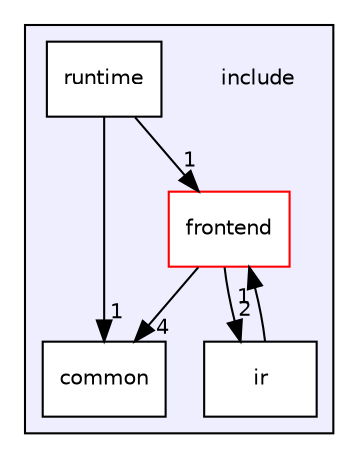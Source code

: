 digraph "include" {
  compound=true
  node [ fontsize="10", fontname="Helvetica"];
  edge [ labelfontsize="10", labelfontname="Helvetica"];
  subgraph clusterdir_d44c64559bbebec7f509842c48db8b23 {
    graph [ bgcolor="#eeeeff", pencolor="black", label="" URL="dir_d44c64559bbebec7f509842c48db8b23.html"];
    dir_d44c64559bbebec7f509842c48db8b23 [shape=plaintext label="include"];
  dir_0966d06610f72609fd9aa4979c2b5a92 [shape=box label="common" fillcolor="white" style="filled" URL="dir_0966d06610f72609fd9aa4979c2b5a92.html"];
  dir_eb115ec9491646c1ecef798c7f8cfffa [shape=box label="frontend" fillcolor="white" style="filled" color="red" URL="dir_eb115ec9491646c1ecef798c7f8cfffa.html"];
  dir_45e6f8f5dcd21a88a37c78d1bb277139 [shape=box label="ir" fillcolor="white" style="filled" URL="dir_45e6f8f5dcd21a88a37c78d1bb277139.html"];
  dir_2eab888c937f3427b184259251c0a7e9 [shape=box label="runtime" fillcolor="white" style="filled" URL="dir_2eab888c937f3427b184259251c0a7e9.html"];
  }
  dir_2eab888c937f3427b184259251c0a7e9->dir_0966d06610f72609fd9aa4979c2b5a92 [headlabel="1", labeldistance=1.5 headhref="dir_000029_000022.html"];
  dir_2eab888c937f3427b184259251c0a7e9->dir_eb115ec9491646c1ecef798c7f8cfffa [headlabel="1", labeldistance=1.5 headhref="dir_000029_000023.html"];
  dir_45e6f8f5dcd21a88a37c78d1bb277139->dir_eb115ec9491646c1ecef798c7f8cfffa [headlabel="1", labeldistance=1.5 headhref="dir_000028_000023.html"];
  dir_eb115ec9491646c1ecef798c7f8cfffa->dir_45e6f8f5dcd21a88a37c78d1bb277139 [headlabel="2", labeldistance=1.5 headhref="dir_000023_000028.html"];
  dir_eb115ec9491646c1ecef798c7f8cfffa->dir_0966d06610f72609fd9aa4979c2b5a92 [headlabel="4", labeldistance=1.5 headhref="dir_000023_000022.html"];
}
